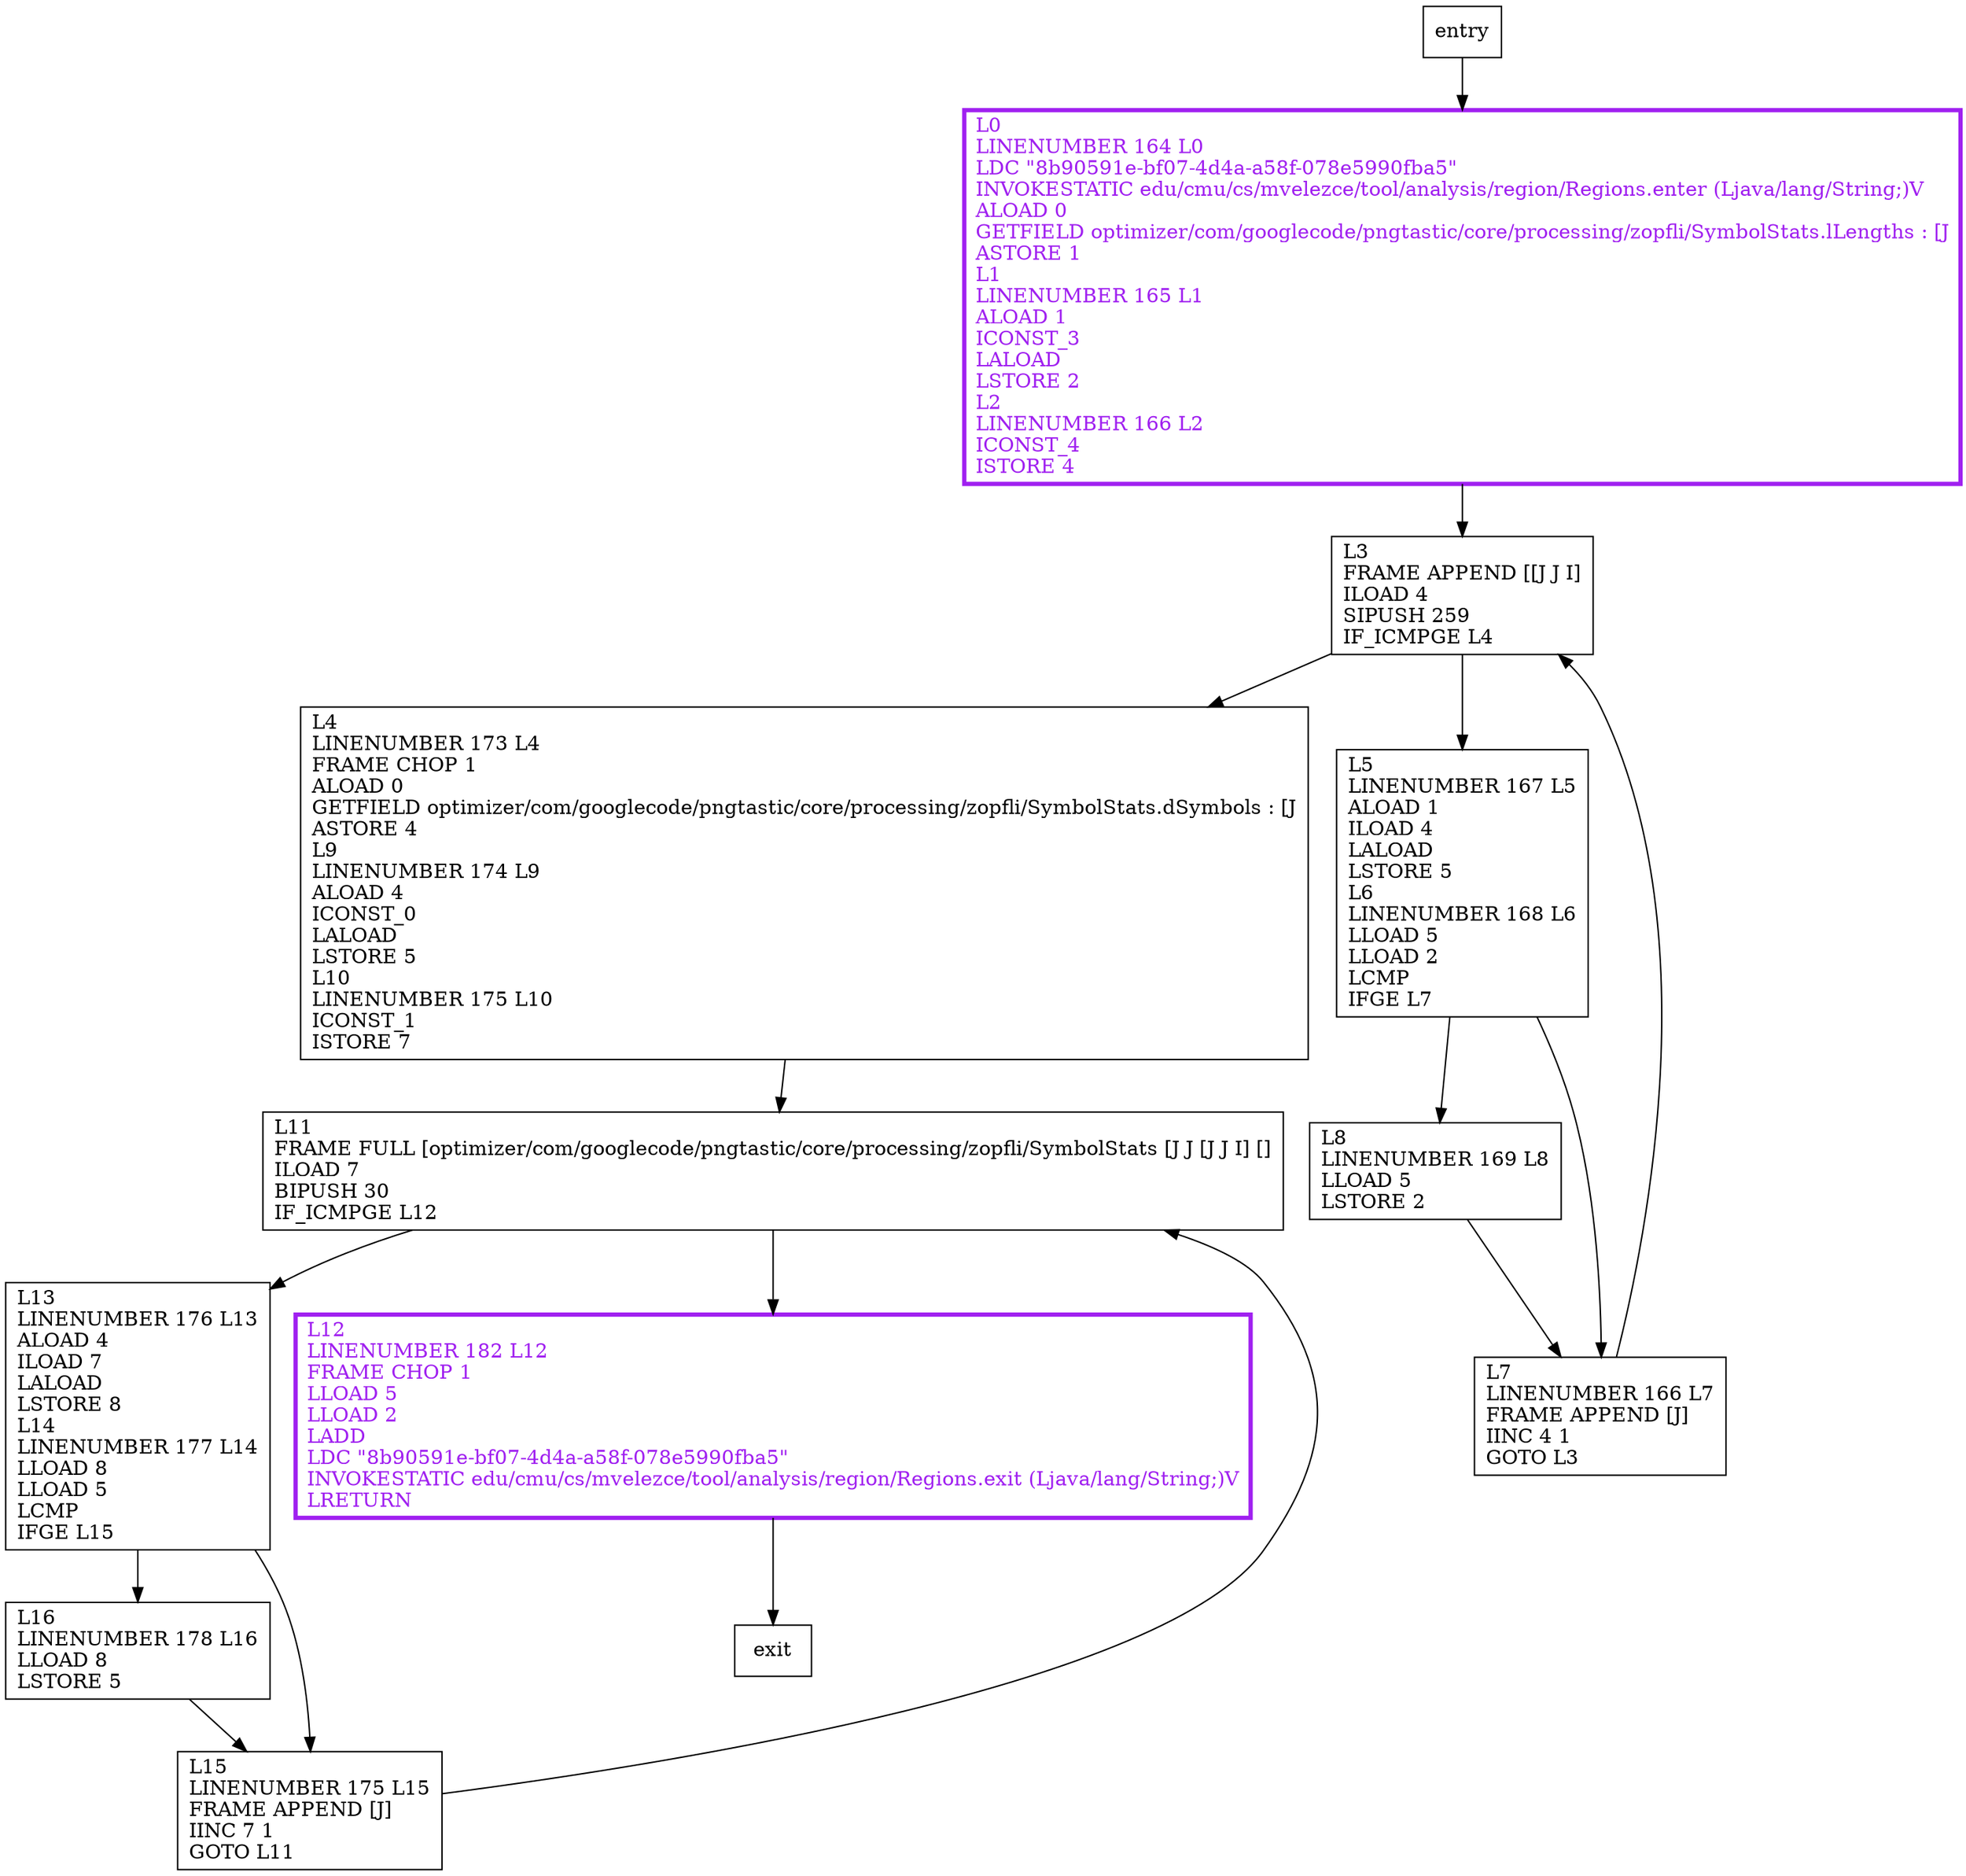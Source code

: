 digraph minCost {
node [shape=record];
920926249 [label="L11\lFRAME FULL [optimizer/com/googlecode/pngtastic/core/processing/zopfli/SymbolStats [J J [J J I] []\lILOAD 7\lBIPUSH 30\lIF_ICMPGE L12\l"];
664836465 [label="L13\lLINENUMBER 176 L13\lALOAD 4\lILOAD 7\lLALOAD\lLSTORE 8\lL14\lLINENUMBER 177 L14\lLLOAD 8\lLLOAD 5\lLCMP\lIFGE L15\l"];
1319778140 [label="L4\lLINENUMBER 173 L4\lFRAME CHOP 1\lALOAD 0\lGETFIELD optimizer/com/googlecode/pngtastic/core/processing/zopfli/SymbolStats.dSymbols : [J\lASTORE 4\lL9\lLINENUMBER 174 L9\lALOAD 4\lICONST_0\lLALOAD\lLSTORE 5\lL10\lLINENUMBER 175 L10\lICONST_1\lISTORE 7\l"];
783117220 [label="L8\lLINENUMBER 169 L8\lLLOAD 5\lLSTORE 2\l"];
1188871851 [label="L16\lLINENUMBER 178 L16\lLLOAD 8\lLSTORE 5\l"];
972404515 [label="L0\lLINENUMBER 164 L0\lLDC \"8b90591e-bf07-4d4a-a58f-078e5990fba5\"\lINVOKESTATIC edu/cmu/cs/mvelezce/tool/analysis/region/Regions.enter (Ljava/lang/String;)V\lALOAD 0\lGETFIELD optimizer/com/googlecode/pngtastic/core/processing/zopfli/SymbolStats.lLengths : [J\lASTORE 1\lL1\lLINENUMBER 165 L1\lALOAD 1\lICONST_3\lLALOAD\lLSTORE 2\lL2\lLINENUMBER 166 L2\lICONST_4\lISTORE 4\l"];
834153999 [label="L12\lLINENUMBER 182 L12\lFRAME CHOP 1\lLLOAD 5\lLLOAD 2\lLADD\lLDC \"8b90591e-bf07-4d4a-a58f-078e5990fba5\"\lINVOKESTATIC edu/cmu/cs/mvelezce/tool/analysis/region/Regions.exit (Ljava/lang/String;)V\lLRETURN\l"];
1645557354 [label="L15\lLINENUMBER 175 L15\lFRAME APPEND [J]\lIINC 7 1\lGOTO L11\l"];
832743930 [label="L3\lFRAME APPEND [[J J I]\lILOAD 4\lSIPUSH 259\lIF_ICMPGE L4\l"];
989171574 [label="L7\lLINENUMBER 166 L7\lFRAME APPEND [J]\lIINC 4 1\lGOTO L3\l"];
37768026 [label="L5\lLINENUMBER 167 L5\lALOAD 1\lILOAD 4\lLALOAD\lLSTORE 5\lL6\lLINENUMBER 168 L6\lLLOAD 5\lLLOAD 2\lLCMP\lIFGE L7\l"];
entry;
exit;
664836465 -> 1188871851;
664836465 -> 1645557354;
832743930 -> 1319778140;
832743930 -> 37768026;
entry -> 972404515;
920926249 -> 664836465;
920926249 -> 834153999;
1319778140 -> 920926249;
783117220 -> 989171574;
1188871851 -> 1645557354;
972404515 -> 832743930;
834153999 -> exit;
1645557354 -> 920926249;
989171574 -> 832743930;
37768026 -> 783117220;
37768026 -> 989171574;
972404515[fontcolor="purple", penwidth=3, color="purple"];
834153999[fontcolor="purple", penwidth=3, color="purple"];
}
